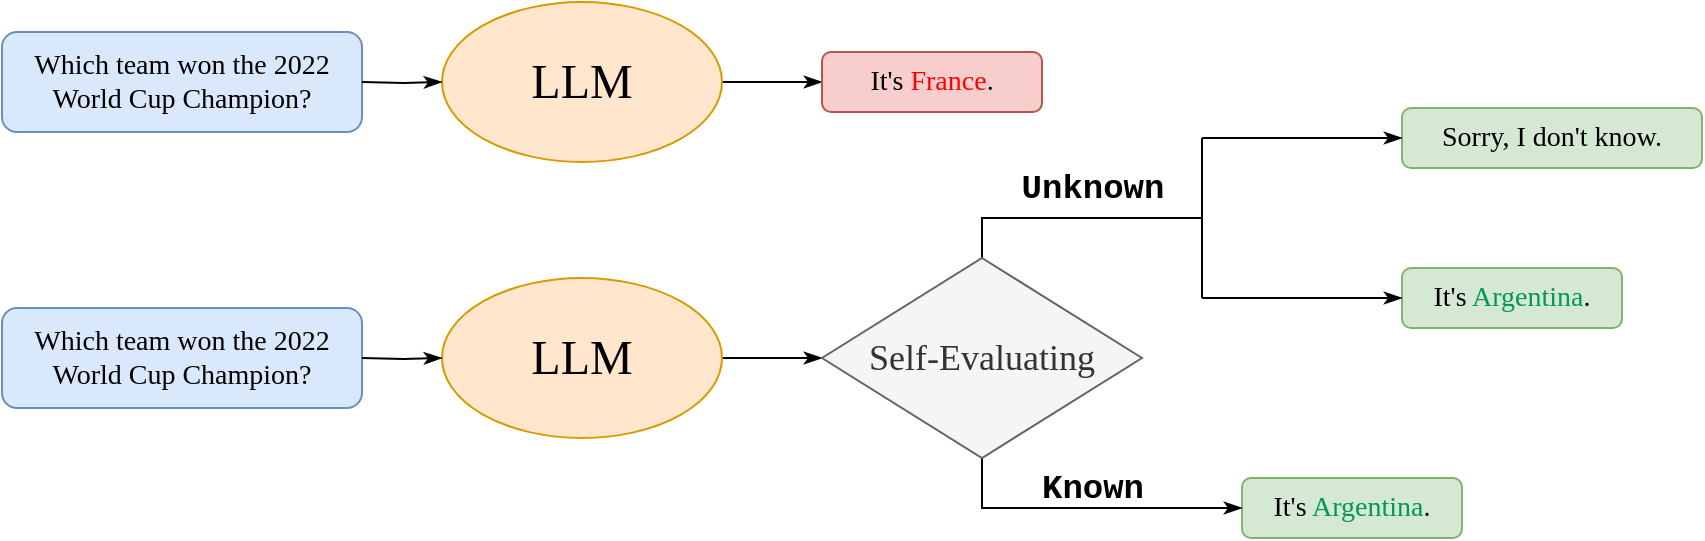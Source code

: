 <mxfile version="21.6.6" type="github">
  <diagram name="Page-1" id="zHaGTPVrvm6le7piVSbh">
    <mxGraphModel dx="1908" dy="1284" grid="1" gridSize="10" guides="1" tooltips="1" connect="1" arrows="1" fold="1" page="1" pageScale="1" pageWidth="850" pageHeight="1100" math="0" shadow="0">
      <root>
        <mxCell id="0" />
        <mxCell id="1" parent="0" />
        <mxCell id="4PZmwttRJsgLrQOweq5--2" value="&lt;font style=&quot;font-size: 14px;&quot; face=&quot;Georgia&quot;&gt;Which team won the 2022 World Cup Champion?&lt;/font&gt;" style="rounded=1;whiteSpace=wrap;html=1;fillColor=#dae8fc;strokeColor=#6c8ebf;" vertex="1" parent="1">
          <mxGeometry x="280" y="125" width="180" height="50" as="geometry" />
        </mxCell>
        <mxCell id="4PZmwttRJsgLrQOweq5--3" style="edgeStyle=orthogonalEdgeStyle;rounded=0;orthogonalLoop=1;jettySize=auto;html=1;exitX=1;exitY=0.5;exitDx=0;exitDy=0;endArrow=classicThin;endFill=1;" edge="1" parent="1" source="4PZmwttRJsgLrQOweq5--4">
          <mxGeometry relative="1" as="geometry">
            <mxPoint x="690" y="150" as="targetPoint" />
          </mxGeometry>
        </mxCell>
        <mxCell id="4PZmwttRJsgLrQOweq5--4" value="&lt;font face=&quot;Georgia&quot; style=&quot;&quot;&gt;&lt;font style=&quot;font-size: 24px;&quot;&gt;LLM&lt;/font&gt;&lt;br&gt;&lt;/font&gt;" style="ellipse;whiteSpace=wrap;html=1;fillColor=#ffe6cc;strokeColor=#d79b00;" vertex="1" parent="1">
          <mxGeometry x="500" y="110" width="140" height="80" as="geometry" />
        </mxCell>
        <mxCell id="4PZmwttRJsgLrQOweq5--5" style="edgeStyle=orthogonalEdgeStyle;rounded=0;orthogonalLoop=1;jettySize=auto;html=1;exitX=1;exitY=0.5;exitDx=0;exitDy=0;entryX=0;entryY=0.5;entryDx=0;entryDy=0;endArrow=classicThin;endFill=1;" edge="1" parent="1" target="4PZmwttRJsgLrQOweq5--4">
          <mxGeometry relative="1" as="geometry">
            <mxPoint x="460" y="150" as="sourcePoint" />
          </mxGeometry>
        </mxCell>
        <mxCell id="4PZmwttRJsgLrQOweq5--16" value="&lt;font style=&quot;font-size: 14px;&quot; face=&quot;Georgia&quot;&gt;It&#39;s &lt;font color=&quot;#ff0000&quot;&gt;France&lt;/font&gt;.&lt;/font&gt;" style="rounded=1;whiteSpace=wrap;html=1;fillColor=#f8cecc;strokeColor=#b85450;" vertex="1" parent="1">
          <mxGeometry x="690" y="135" width="110" height="30" as="geometry" />
        </mxCell>
        <mxCell id="4PZmwttRJsgLrQOweq5--18" value="&lt;font style=&quot;font-size: 14px;&quot; face=&quot;Georgia&quot;&gt;Which team won the 2022 World Cup Champion?&lt;/font&gt;" style="rounded=1;whiteSpace=wrap;html=1;fillColor=#dae8fc;strokeColor=#6c8ebf;" vertex="1" parent="1">
          <mxGeometry x="280" y="263" width="180" height="50" as="geometry" />
        </mxCell>
        <mxCell id="4PZmwttRJsgLrQOweq5--19" style="edgeStyle=orthogonalEdgeStyle;rounded=0;orthogonalLoop=1;jettySize=auto;html=1;exitX=1;exitY=0.5;exitDx=0;exitDy=0;endArrow=classicThin;endFill=1;" edge="1" parent="1" source="4PZmwttRJsgLrQOweq5--20">
          <mxGeometry relative="1" as="geometry">
            <mxPoint x="690" y="288" as="targetPoint" />
          </mxGeometry>
        </mxCell>
        <mxCell id="4PZmwttRJsgLrQOweq5--20" value="&lt;font face=&quot;Georgia&quot; style=&quot;&quot;&gt;&lt;font style=&quot;font-size: 24px;&quot;&gt;LLM&lt;/font&gt;&lt;br&gt;&lt;/font&gt;" style="ellipse;whiteSpace=wrap;html=1;fillColor=#ffe6cc;strokeColor=#d79b00;" vertex="1" parent="1">
          <mxGeometry x="500" y="248" width="140" height="80" as="geometry" />
        </mxCell>
        <mxCell id="4PZmwttRJsgLrQOweq5--21" style="edgeStyle=orthogonalEdgeStyle;rounded=0;orthogonalLoop=1;jettySize=auto;html=1;exitX=1;exitY=0.5;exitDx=0;exitDy=0;entryX=0;entryY=0.5;entryDx=0;entryDy=0;endArrow=classicThin;endFill=1;" edge="1" parent="1" target="4PZmwttRJsgLrQOweq5--20">
          <mxGeometry relative="1" as="geometry">
            <mxPoint x="460" y="288" as="sourcePoint" />
          </mxGeometry>
        </mxCell>
        <mxCell id="4PZmwttRJsgLrQOweq5--22" value="&lt;font style=&quot;font-size: 14px;&quot; face=&quot;Georgia&quot;&gt;It&#39;s &lt;font color=&quot;#00994d&quot;&gt;Argentina&lt;/font&gt;.&lt;/font&gt;" style="rounded=1;whiteSpace=wrap;html=1;fillColor=#d5e8d4;strokeColor=#82b366;" vertex="1" parent="1">
          <mxGeometry x="900" y="348" width="110" height="30" as="geometry" />
        </mxCell>
        <mxCell id="4PZmwttRJsgLrQOweq5--25" style="edgeStyle=orthogonalEdgeStyle;rounded=0;orthogonalLoop=1;jettySize=auto;html=1;exitX=0.5;exitY=1;exitDx=0;exitDy=0;entryX=0;entryY=0.5;entryDx=0;entryDy=0;endArrow=classicThin;endFill=1;" edge="1" parent="1" source="4PZmwttRJsgLrQOweq5--23" target="4PZmwttRJsgLrQOweq5--22">
          <mxGeometry relative="1" as="geometry" />
        </mxCell>
        <mxCell id="4PZmwttRJsgLrQOweq5--26" style="edgeStyle=orthogonalEdgeStyle;rounded=0;orthogonalLoop=1;jettySize=auto;html=1;exitX=0.5;exitY=0;exitDx=0;exitDy=0;endArrow=none;endFill=0;" edge="1" parent="1" source="4PZmwttRJsgLrQOweq5--23">
          <mxGeometry relative="1" as="geometry">
            <mxPoint x="880" y="218" as="targetPoint" />
            <Array as="points">
              <mxPoint x="770" y="218" />
              <mxPoint x="880" y="218" />
            </Array>
          </mxGeometry>
        </mxCell>
        <mxCell id="4PZmwttRJsgLrQOweq5--23" value="&lt;font face=&quot;Georgia&quot; style=&quot;font-size: 18px;&quot;&gt;Self-Evaluating&lt;/font&gt;" style="rhombus;whiteSpace=wrap;html=1;fillColor=#f5f5f5;fontColor=#333333;strokeColor=#666666;" vertex="1" parent="1">
          <mxGeometry x="690" y="238" width="160" height="100" as="geometry" />
        </mxCell>
        <mxCell id="4PZmwttRJsgLrQOweq5--27" value="&lt;font style=&quot;font-size: 14px;&quot; face=&quot;Georgia&quot;&gt;It&#39;s &lt;font color=&quot;#00994d&quot;&gt;Argentina&lt;/font&gt;.&lt;/font&gt;" style="rounded=1;whiteSpace=wrap;html=1;fillColor=#d5e8d4;strokeColor=#82b366;" vertex="1" parent="1">
          <mxGeometry x="980" y="243" width="110" height="30" as="geometry" />
        </mxCell>
        <mxCell id="4PZmwttRJsgLrQOweq5--29" value="&lt;font face=&quot;Courier New&quot; style=&quot;font-size: 17px;&quot;&gt;&lt;b style=&quot;font-size: 17px;&quot;&gt;Unknown&lt;/b&gt;&lt;/font&gt;" style="text;html=1;align=center;verticalAlign=middle;resizable=0;points=[];autosize=1;strokeColor=none;fillColor=none;fontColor=#000000;fontSize=17;" vertex="1" parent="1">
          <mxGeometry x="780" y="188" width="90" height="30" as="geometry" />
        </mxCell>
        <mxCell id="4PZmwttRJsgLrQOweq5--30" value="&lt;font face=&quot;Courier New&quot; style=&quot;font-size: 17px;&quot;&gt;&lt;b style=&quot;font-size: 17px;&quot;&gt;Known&lt;/b&gt;&lt;/font&gt;" style="text;html=1;align=center;verticalAlign=middle;resizable=0;points=[];autosize=1;strokeColor=none;fillColor=none;fontColor=#000000;fontSize=17;" vertex="1" parent="1">
          <mxGeometry x="790" y="338" width="70" height="30" as="geometry" />
        </mxCell>
        <mxCell id="4PZmwttRJsgLrQOweq5--31" value="" style="endArrow=none;html=1;rounded=0;" edge="1" parent="1">
          <mxGeometry width="50" height="50" relative="1" as="geometry">
            <mxPoint x="880" y="258" as="sourcePoint" />
            <mxPoint x="880" y="178" as="targetPoint" />
          </mxGeometry>
        </mxCell>
        <mxCell id="4PZmwttRJsgLrQOweq5--32" value="" style="endArrow=classicThin;html=1;rounded=0;endFill=1;" edge="1" parent="1">
          <mxGeometry width="50" height="50" relative="1" as="geometry">
            <mxPoint x="880" y="258" as="sourcePoint" />
            <mxPoint x="980" y="258" as="targetPoint" />
          </mxGeometry>
        </mxCell>
        <mxCell id="4PZmwttRJsgLrQOweq5--33" value="&lt;font face=&quot;Georgia&quot;&gt;&lt;span style=&quot;font-size: 14px;&quot;&gt;Sorry, I don&#39;t know.&lt;/span&gt;&lt;/font&gt;" style="rounded=1;whiteSpace=wrap;html=1;fillColor=#d5e8d4;strokeColor=#82b366;" vertex="1" parent="1">
          <mxGeometry x="980" y="163" width="150" height="30" as="geometry" />
        </mxCell>
        <mxCell id="4PZmwttRJsgLrQOweq5--34" value="" style="endArrow=classicThin;html=1;rounded=0;endFill=1;" edge="1" parent="1">
          <mxGeometry width="50" height="50" relative="1" as="geometry">
            <mxPoint x="880" y="178" as="sourcePoint" />
            <mxPoint x="980" y="178" as="targetPoint" />
          </mxGeometry>
        </mxCell>
      </root>
    </mxGraphModel>
  </diagram>
</mxfile>
